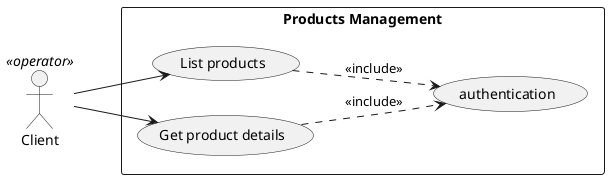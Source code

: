 @startuml
left to right direction
Client    <<operator>> as client


rectangle "Products Management" {
  (List products) as listProducts
  (Get product details) as getDetails
  (authentication) as auth
}

client --> listProducts
client --> getDetails

listProducts ..> auth : <<include>>
getDetails ..> auth : <<include>>

@enduml
